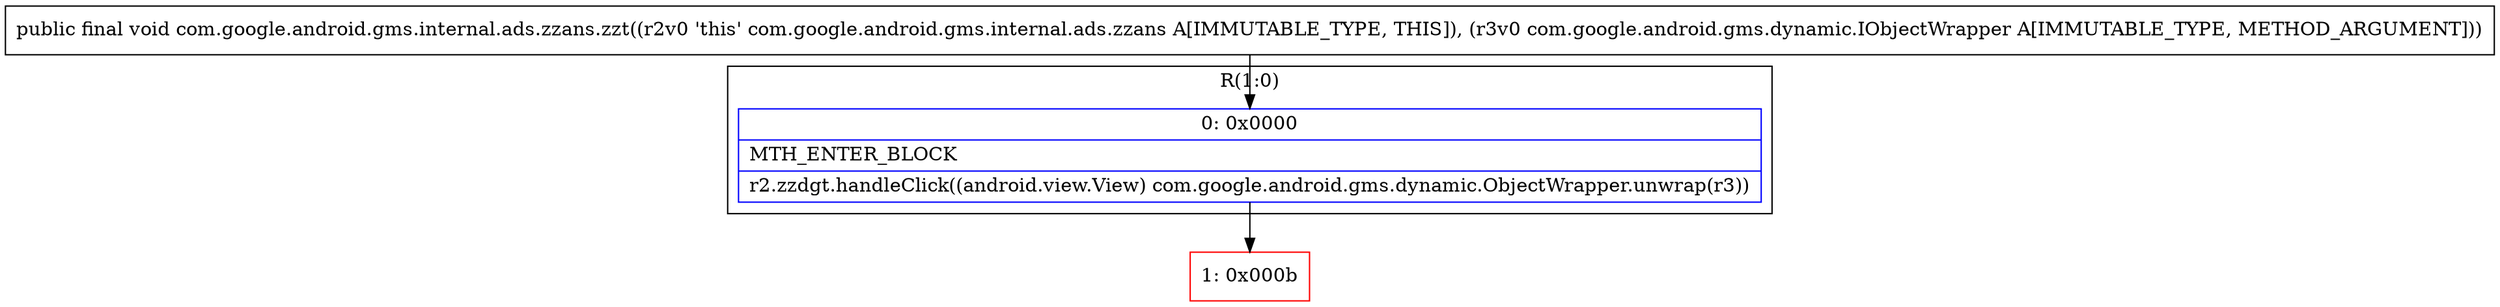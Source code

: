 digraph "CFG forcom.google.android.gms.internal.ads.zzans.zzt(Lcom\/google\/android\/gms\/dynamic\/IObjectWrapper;)V" {
subgraph cluster_Region_1621300341 {
label = "R(1:0)";
node [shape=record,color=blue];
Node_0 [shape=record,label="{0\:\ 0x0000|MTH_ENTER_BLOCK\l|r2.zzdgt.handleClick((android.view.View) com.google.android.gms.dynamic.ObjectWrapper.unwrap(r3))\l}"];
}
Node_1 [shape=record,color=red,label="{1\:\ 0x000b}"];
MethodNode[shape=record,label="{public final void com.google.android.gms.internal.ads.zzans.zzt((r2v0 'this' com.google.android.gms.internal.ads.zzans A[IMMUTABLE_TYPE, THIS]), (r3v0 com.google.android.gms.dynamic.IObjectWrapper A[IMMUTABLE_TYPE, METHOD_ARGUMENT])) }"];
MethodNode -> Node_0;
Node_0 -> Node_1;
}

